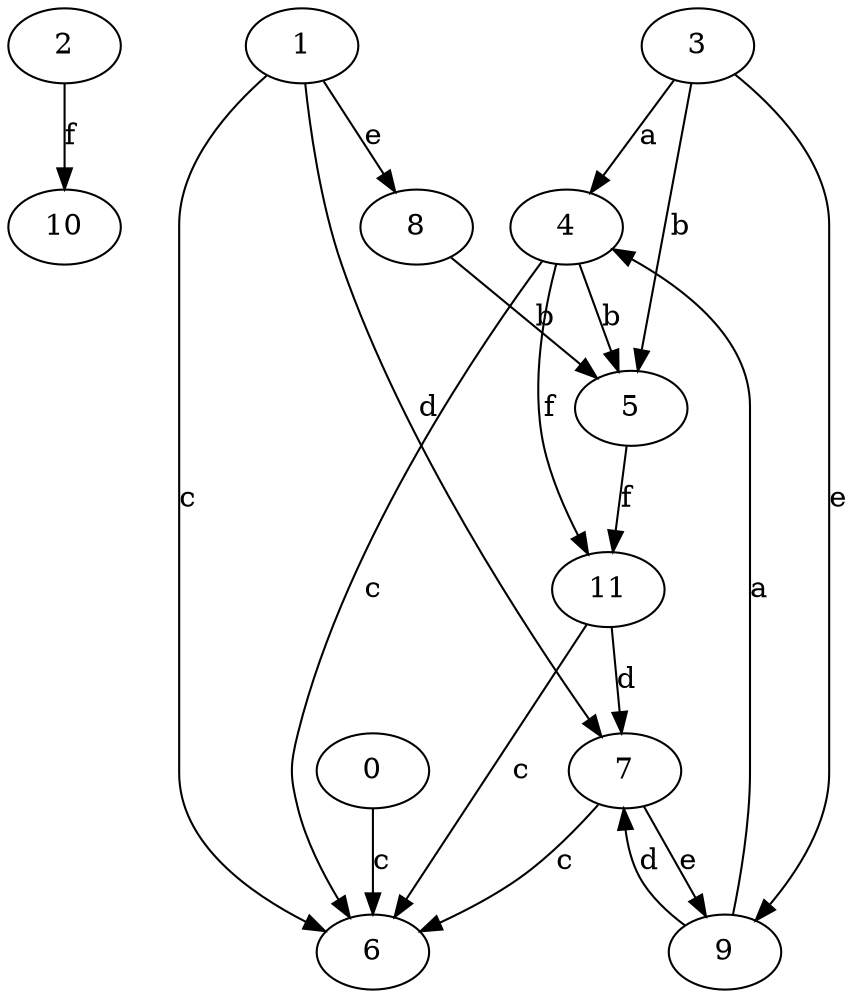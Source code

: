 strict digraph  {
2;
0;
3;
4;
5;
6;
7;
8;
9;
1;
10;
11;
2 -> 10  [label=f];
0 -> 6  [label=c];
3 -> 4  [label=a];
3 -> 5  [label=b];
3 -> 9  [label=e];
4 -> 5  [label=b];
4 -> 6  [label=c];
4 -> 11  [label=f];
5 -> 11  [label=f];
7 -> 6  [label=c];
7 -> 9  [label=e];
8 -> 5  [label=b];
9 -> 4  [label=a];
9 -> 7  [label=d];
1 -> 6  [label=c];
1 -> 7  [label=d];
1 -> 8  [label=e];
11 -> 6  [label=c];
11 -> 7  [label=d];
}
